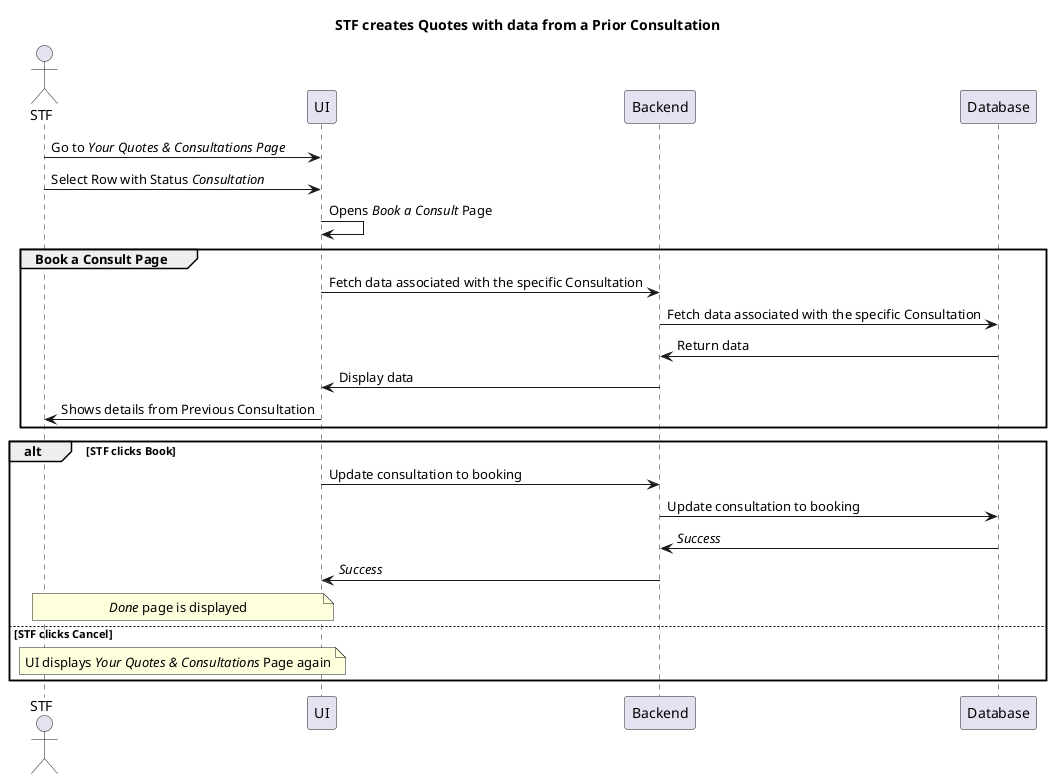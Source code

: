 @startuml
    title STF creates Quotes with data from a Prior Consultation

    actor "STF" as STF
    
    STF -> UI: Go to //Your Quotes & Consultations Page//
    STF -> UI: Select Row with Status //Consultation//
    UI -> UI: Opens //Book a Consult// Page

    group Book a Consult Page
        UI -> Backend: Fetch data associated with the specific Consultation
        Backend -> Database: Fetch data associated with the specific Consultation
        Database -> Backend: Return data
        Backend -> UI: Display data 

        UI -> STF: Shows details from Previous Consultation
    end group

    alt STF clicks Book
        UI -> Backend: Update consultation to booking
        Backend -> Database: Update consultation to booking
        Database -> Backend: //Success//
        Backend -> UI: //Success//

        note over STF, UI
            //Done// page is displayed
        end note
    else STF clicks Cancel
        note over STF, UI
            UI displays //Your Quotes & Consultations// Page again
        end note
    end
@enduml
